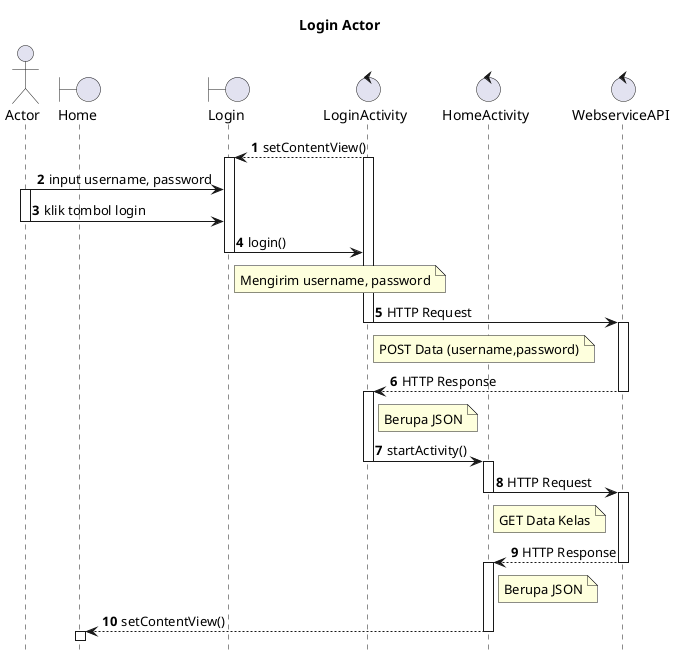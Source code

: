 @startuml

autonumber
hide footbox
title Login Actor

Actor Actor
boundary Home
boundary Login
control LoginActivity
control HomeActivity
control WebserviceAPI

LoginActivity --> Login : setContentView()
    activate LoginActivity
    activate Login

Actor -> Login : input username, password
    activate Actor

Actor -> Login : klik tombol login
    deactivate Actor

Login -> LoginActivity : login()
    deactivate Login
    note right of Login
    Mengirim username, password
        end note

LoginActivity -> WebserviceAPI : HTTP Request
    deactivate LoginActivity
    note right of LoginActivity
    POST Data (username,password)
        end note

    activate WebserviceAPI

    return HTTP Response

    activate LoginActivity

    note right of LoginActivity
        Berupa JSON
    end note

LoginActivity -> HomeActivity : startActivity()
    deactivate LoginActivity
    activate HomeActivity

HomeActivity -> WebserviceAPI : HTTP Request
    deactivate HomeActivity
    activate WebserviceAPI

    note right of HomeActivity
    GET Data Kelas
        end note

    return HTTP Response
    activate HomeActivity

    note right of HomeActivity
    Berupa JSON
        end note

HomeActivity --> Home : setContentView()
    deactivate HomeActivity
    activate Home
    deactivate Home
@enduml